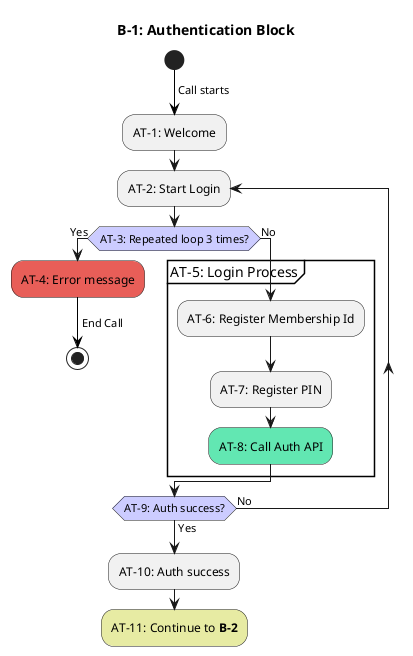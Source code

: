 @startuml
title B-1: Authentication Block

<style>
activityDiagram {
  diamond {
    BackgroundColor #ccf
  }
}
</style>

skinparam activity {
  BackgroundColor<<Error>> #e85e58
  BackgroundColor<<ApiCall>> #62e7b2
  BackgroundColor<<Continue>> #e7eba3
  BackgroundColor<<Question>> #e7eba3
}

start
-[#black]-> Call starts;
:AT-1: Welcome;
repeat :AT-2: Start Login;
    if (AT-3: Repeated loop 3 times?) then (Yes)
        <<Error>>:AT-4: Error message;
        -[#black]-> End Call;
        stop
    else (No)
        partition "AT-5: Login Process" {
            :AT-6: Register Membership Id;
            :AT-7: Register PIN;
            <<ApiCall>>:AT-8: Call Auth API;
        }
    endif
repeat while (AT-9: Auth success?) is (No) not (Yes)

:AT-10: Auth success;
<<Continue>>:AT-11: Continue to <b>B-2</b>;

@enduml